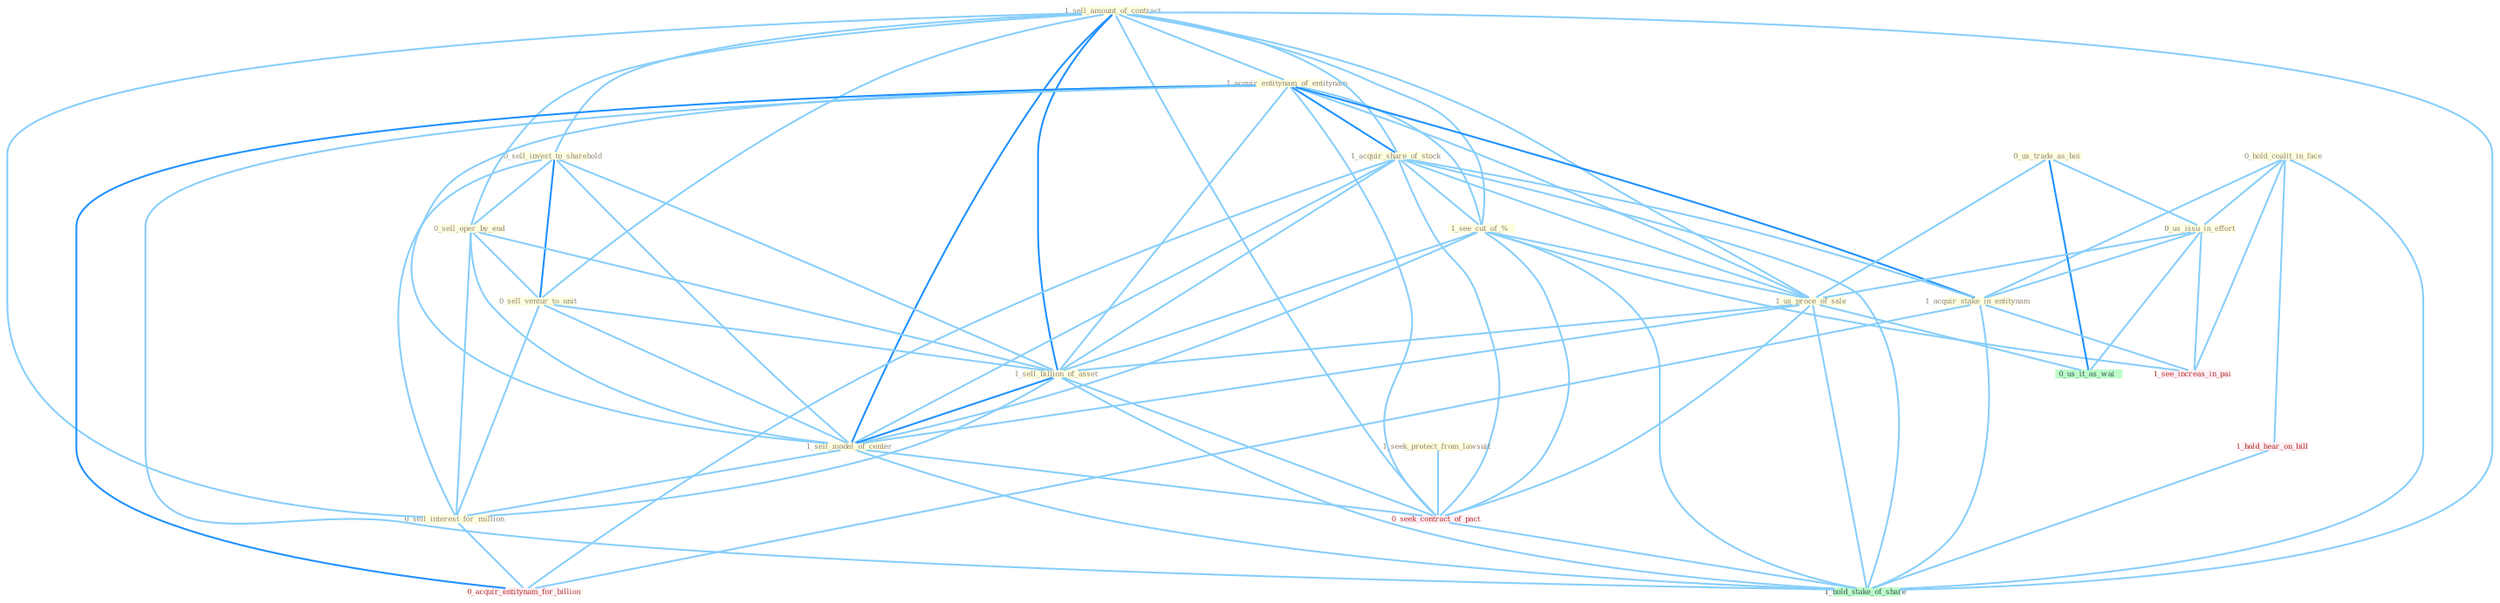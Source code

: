 Graph G{ 
    node
    [shape=polygon,style=filled,width=.5,height=.06,color="#BDFCC9",fixedsize=true,fontsize=4,
    fontcolor="#2f4f4f"];
    {node
    [color="#ffffe0", fontcolor="#8b7d6b"] "1_sell_amount_of_contract " "0_sell_invest_to_sharehold " "0_sell_oper_by_end " "1_acquir_entitynam_of_entitynam " "1_acquir_share_of_stock " "0_hold_coalit_in_face " "1_see_cut_of_% " "0_us_trade_as_boi " "0_us_issu_in_effort " "1_us_proce_of_sale " "1_seek_protect_from_lawsuit " "0_sell_ventur_to_unit " "1_sell_billion_of_asset " "1_sell_model_of_center " "1_acquir_stake_in_entitynam " "0_sell_interest_for_million "}
{node [color="#fff0f5", fontcolor="#b22222"] "0_seek_contract_of_pact " "0_acquir_entitynam_for_billion " "1_see_increas_in_pai " "1_hold_hear_on_bill "}
edge [color="#B0E2FF"];

	"1_sell_amount_of_contract " -- "0_sell_invest_to_sharehold " [w="1", color="#87cefa" ];
	"1_sell_amount_of_contract " -- "0_sell_oper_by_end " [w="1", color="#87cefa" ];
	"1_sell_amount_of_contract " -- "1_acquir_entitynam_of_entitynam " [w="1", color="#87cefa" ];
	"1_sell_amount_of_contract " -- "1_acquir_share_of_stock " [w="1", color="#87cefa" ];
	"1_sell_amount_of_contract " -- "1_see_cut_of_% " [w="1", color="#87cefa" ];
	"1_sell_amount_of_contract " -- "1_us_proce_of_sale " [w="1", color="#87cefa" ];
	"1_sell_amount_of_contract " -- "0_sell_ventur_to_unit " [w="1", color="#87cefa" ];
	"1_sell_amount_of_contract " -- "1_sell_billion_of_asset " [w="2", color="#1e90ff" , len=0.8];
	"1_sell_amount_of_contract " -- "1_sell_model_of_center " [w="2", color="#1e90ff" , len=0.8];
	"1_sell_amount_of_contract " -- "0_sell_interest_for_million " [w="1", color="#87cefa" ];
	"1_sell_amount_of_contract " -- "0_seek_contract_of_pact " [w="1", color="#87cefa" ];
	"1_sell_amount_of_contract " -- "1_hold_stake_of_share " [w="1", color="#87cefa" ];
	"0_sell_invest_to_sharehold " -- "0_sell_oper_by_end " [w="1", color="#87cefa" ];
	"0_sell_invest_to_sharehold " -- "0_sell_ventur_to_unit " [w="2", color="#1e90ff" , len=0.8];
	"0_sell_invest_to_sharehold " -- "1_sell_billion_of_asset " [w="1", color="#87cefa" ];
	"0_sell_invest_to_sharehold " -- "1_sell_model_of_center " [w="1", color="#87cefa" ];
	"0_sell_invest_to_sharehold " -- "0_sell_interest_for_million " [w="1", color="#87cefa" ];
	"0_sell_oper_by_end " -- "0_sell_ventur_to_unit " [w="1", color="#87cefa" ];
	"0_sell_oper_by_end " -- "1_sell_billion_of_asset " [w="1", color="#87cefa" ];
	"0_sell_oper_by_end " -- "1_sell_model_of_center " [w="1", color="#87cefa" ];
	"0_sell_oper_by_end " -- "0_sell_interest_for_million " [w="1", color="#87cefa" ];
	"1_acquir_entitynam_of_entitynam " -- "1_acquir_share_of_stock " [w="2", color="#1e90ff" , len=0.8];
	"1_acquir_entitynam_of_entitynam " -- "1_see_cut_of_% " [w="1", color="#87cefa" ];
	"1_acquir_entitynam_of_entitynam " -- "1_us_proce_of_sale " [w="1", color="#87cefa" ];
	"1_acquir_entitynam_of_entitynam " -- "1_sell_billion_of_asset " [w="1", color="#87cefa" ];
	"1_acquir_entitynam_of_entitynam " -- "1_sell_model_of_center " [w="1", color="#87cefa" ];
	"1_acquir_entitynam_of_entitynam " -- "1_acquir_stake_in_entitynam " [w="2", color="#1e90ff" , len=0.8];
	"1_acquir_entitynam_of_entitynam " -- "0_seek_contract_of_pact " [w="1", color="#87cefa" ];
	"1_acquir_entitynam_of_entitynam " -- "0_acquir_entitynam_for_billion " [w="2", color="#1e90ff" , len=0.8];
	"1_acquir_entitynam_of_entitynam " -- "1_hold_stake_of_share " [w="1", color="#87cefa" ];
	"1_acquir_share_of_stock " -- "1_see_cut_of_% " [w="1", color="#87cefa" ];
	"1_acquir_share_of_stock " -- "1_us_proce_of_sale " [w="1", color="#87cefa" ];
	"1_acquir_share_of_stock " -- "1_sell_billion_of_asset " [w="1", color="#87cefa" ];
	"1_acquir_share_of_stock " -- "1_sell_model_of_center " [w="1", color="#87cefa" ];
	"1_acquir_share_of_stock " -- "1_acquir_stake_in_entitynam " [w="1", color="#87cefa" ];
	"1_acquir_share_of_stock " -- "0_seek_contract_of_pact " [w="1", color="#87cefa" ];
	"1_acquir_share_of_stock " -- "0_acquir_entitynam_for_billion " [w="1", color="#87cefa" ];
	"1_acquir_share_of_stock " -- "1_hold_stake_of_share " [w="1", color="#87cefa" ];
	"0_hold_coalit_in_face " -- "0_us_issu_in_effort " [w="1", color="#87cefa" ];
	"0_hold_coalit_in_face " -- "1_acquir_stake_in_entitynam " [w="1", color="#87cefa" ];
	"0_hold_coalit_in_face " -- "1_see_increas_in_pai " [w="1", color="#87cefa" ];
	"0_hold_coalit_in_face " -- "1_hold_hear_on_bill " [w="1", color="#87cefa" ];
	"0_hold_coalit_in_face " -- "1_hold_stake_of_share " [w="1", color="#87cefa" ];
	"1_see_cut_of_% " -- "1_us_proce_of_sale " [w="1", color="#87cefa" ];
	"1_see_cut_of_% " -- "1_sell_billion_of_asset " [w="1", color="#87cefa" ];
	"1_see_cut_of_% " -- "1_sell_model_of_center " [w="1", color="#87cefa" ];
	"1_see_cut_of_% " -- "0_seek_contract_of_pact " [w="1", color="#87cefa" ];
	"1_see_cut_of_% " -- "1_see_increas_in_pai " [w="1", color="#87cefa" ];
	"1_see_cut_of_% " -- "1_hold_stake_of_share " [w="1", color="#87cefa" ];
	"0_us_trade_as_boi " -- "0_us_issu_in_effort " [w="1", color="#87cefa" ];
	"0_us_trade_as_boi " -- "1_us_proce_of_sale " [w="1", color="#87cefa" ];
	"0_us_trade_as_boi " -- "0_us_it_as_wai " [w="2", color="#1e90ff" , len=0.8];
	"0_us_issu_in_effort " -- "1_us_proce_of_sale " [w="1", color="#87cefa" ];
	"0_us_issu_in_effort " -- "1_acquir_stake_in_entitynam " [w="1", color="#87cefa" ];
	"0_us_issu_in_effort " -- "0_us_it_as_wai " [w="1", color="#87cefa" ];
	"0_us_issu_in_effort " -- "1_see_increas_in_pai " [w="1", color="#87cefa" ];
	"1_us_proce_of_sale " -- "1_sell_billion_of_asset " [w="1", color="#87cefa" ];
	"1_us_proce_of_sale " -- "1_sell_model_of_center " [w="1", color="#87cefa" ];
	"1_us_proce_of_sale " -- "0_seek_contract_of_pact " [w="1", color="#87cefa" ];
	"1_us_proce_of_sale " -- "0_us_it_as_wai " [w="1", color="#87cefa" ];
	"1_us_proce_of_sale " -- "1_hold_stake_of_share " [w="1", color="#87cefa" ];
	"1_seek_protect_from_lawsuit " -- "0_seek_contract_of_pact " [w="1", color="#87cefa" ];
	"0_sell_ventur_to_unit " -- "1_sell_billion_of_asset " [w="1", color="#87cefa" ];
	"0_sell_ventur_to_unit " -- "1_sell_model_of_center " [w="1", color="#87cefa" ];
	"0_sell_ventur_to_unit " -- "0_sell_interest_for_million " [w="1", color="#87cefa" ];
	"1_sell_billion_of_asset " -- "1_sell_model_of_center " [w="2", color="#1e90ff" , len=0.8];
	"1_sell_billion_of_asset " -- "0_sell_interest_for_million " [w="1", color="#87cefa" ];
	"1_sell_billion_of_asset " -- "0_seek_contract_of_pact " [w="1", color="#87cefa" ];
	"1_sell_billion_of_asset " -- "1_hold_stake_of_share " [w="1", color="#87cefa" ];
	"1_sell_model_of_center " -- "0_sell_interest_for_million " [w="1", color="#87cefa" ];
	"1_sell_model_of_center " -- "0_seek_contract_of_pact " [w="1", color="#87cefa" ];
	"1_sell_model_of_center " -- "1_hold_stake_of_share " [w="1", color="#87cefa" ];
	"1_acquir_stake_in_entitynam " -- "0_acquir_entitynam_for_billion " [w="1", color="#87cefa" ];
	"1_acquir_stake_in_entitynam " -- "1_see_increas_in_pai " [w="1", color="#87cefa" ];
	"1_acquir_stake_in_entitynam " -- "1_hold_stake_of_share " [w="1", color="#87cefa" ];
	"0_sell_interest_for_million " -- "0_acquir_entitynam_for_billion " [w="1", color="#87cefa" ];
	"0_seek_contract_of_pact " -- "1_hold_stake_of_share " [w="1", color="#87cefa" ];
	"1_hold_hear_on_bill " -- "1_hold_stake_of_share " [w="1", color="#87cefa" ];
}